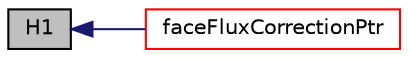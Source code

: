 digraph "H1"
{
  bgcolor="transparent";
  edge [fontname="Helvetica",fontsize="10",labelfontname="Helvetica",labelfontsize="10"];
  node [fontname="Helvetica",fontsize="10",shape=record];
  rankdir="LR";
  Node6076 [label="H1",height=0.2,width=0.4,color="black", fillcolor="grey75", style="filled", fontcolor="black"];
  Node6076 -> Node6077 [dir="back",color="midnightblue",fontsize="10",style="solid",fontname="Helvetica"];
  Node6077 [label="faceFluxCorrectionPtr",height=0.2,width=0.4,color="red",URL="$a23173.html#abca4d525cb7a95854e0bbc373847fef2",tooltip="Return pointer to face-flux non-orthogonal correction field. "];
}
